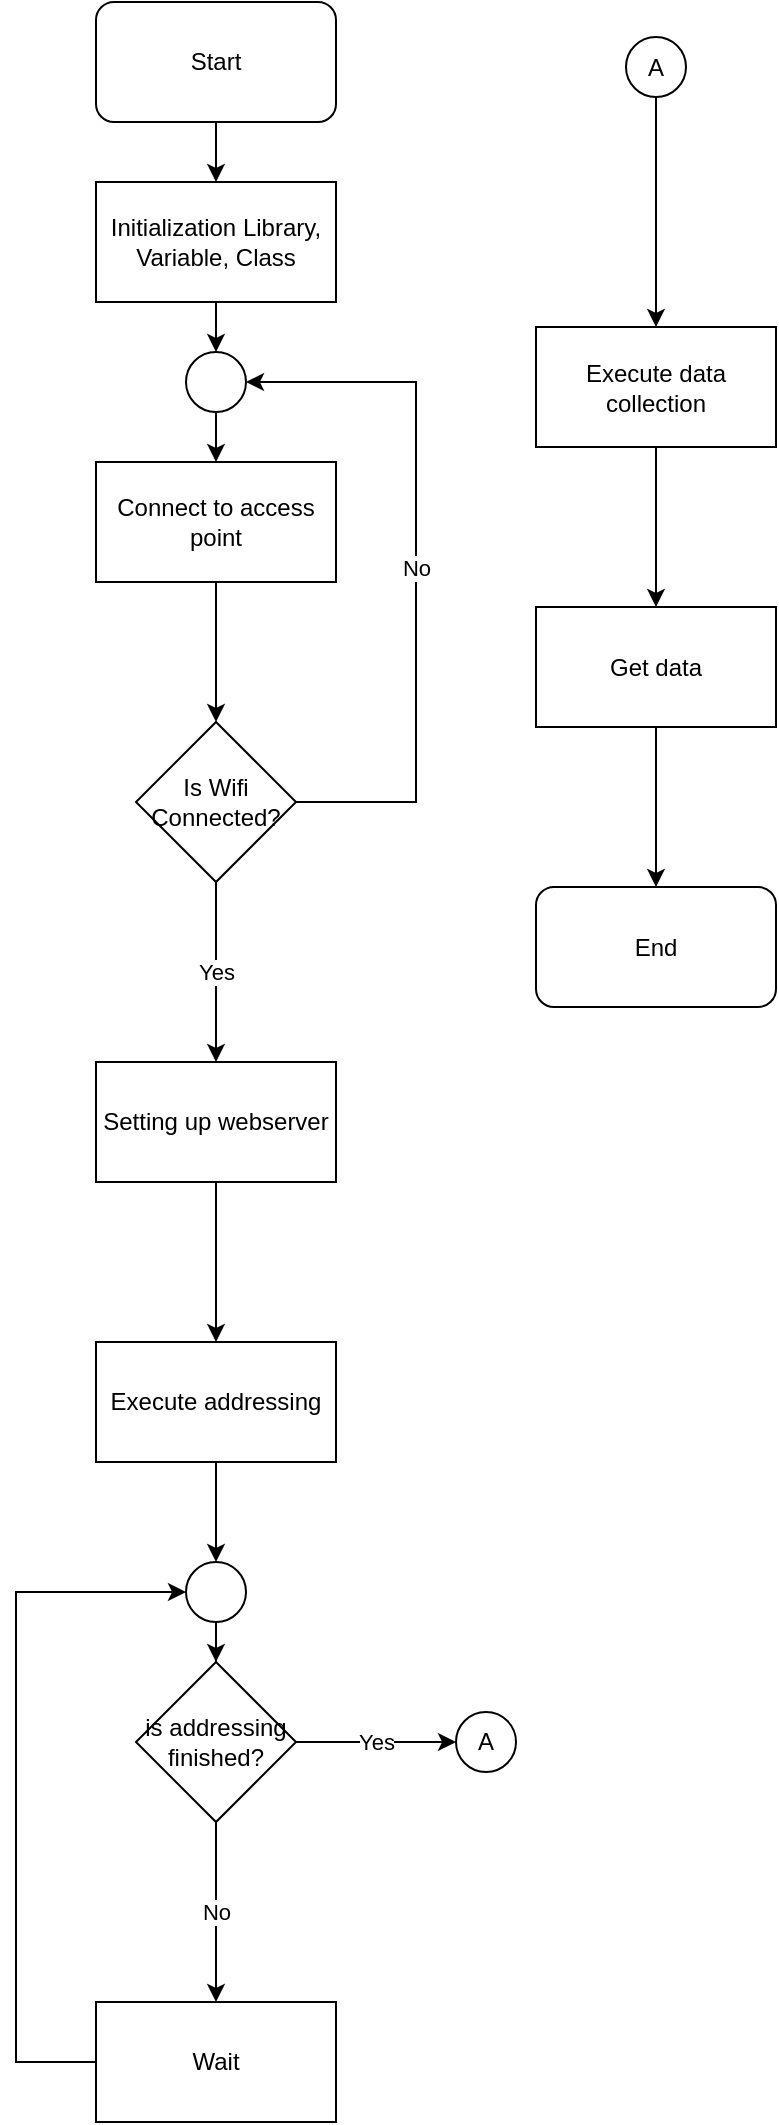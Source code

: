 <mxfile version="21.0.6" type="github"><diagram id="C5RBs43oDa-KdzZeNtuy" name="Page-1"><mxGraphModel dx="1434" dy="739" grid="1" gridSize="10" guides="1" tooltips="1" connect="1" arrows="1" fold="1" page="1" pageScale="1" pageWidth="827" pageHeight="1169" math="0" shadow="0"><root><mxCell id="WIyWlLk6GJQsqaUBKTNV-0"/><mxCell id="WIyWlLk6GJQsqaUBKTNV-1" parent="WIyWlLk6GJQsqaUBKTNV-0"/><mxCell id="ur8TyCvegiWJUB10TS5A-0" value="" style="edgeStyle=orthogonalEdgeStyle;rounded=0;orthogonalLoop=1;jettySize=auto;html=1;" edge="1" parent="WIyWlLk6GJQsqaUBKTNV-1" source="ur8TyCvegiWJUB10TS5A-1" target="ur8TyCvegiWJUB10TS5A-3"><mxGeometry relative="1" as="geometry"/></mxCell><mxCell id="ur8TyCvegiWJUB10TS5A-1" value="Start" style="rounded=1;whiteSpace=wrap;html=1;" vertex="1" parent="WIyWlLk6GJQsqaUBKTNV-1"><mxGeometry x="90" y="30" width="120" height="60" as="geometry"/></mxCell><mxCell id="ur8TyCvegiWJUB10TS5A-2" value="" style="edgeStyle=orthogonalEdgeStyle;rounded=0;orthogonalLoop=1;jettySize=auto;html=1;" edge="1" parent="WIyWlLk6GJQsqaUBKTNV-1" source="ur8TyCvegiWJUB10TS5A-3" target="ur8TyCvegiWJUB10TS5A-29"><mxGeometry relative="1" as="geometry"/></mxCell><mxCell id="ur8TyCvegiWJUB10TS5A-3" value="Initialization Library, Variable, Class" style="rounded=0;whiteSpace=wrap;html=1;" vertex="1" parent="WIyWlLk6GJQsqaUBKTNV-1"><mxGeometry x="90" y="120" width="120" height="60" as="geometry"/></mxCell><mxCell id="ur8TyCvegiWJUB10TS5A-4" value="" style="edgeStyle=orthogonalEdgeStyle;rounded=0;orthogonalLoop=1;jettySize=auto;html=1;" edge="1" parent="WIyWlLk6GJQsqaUBKTNV-1" source="ur8TyCvegiWJUB10TS5A-5" target="ur8TyCvegiWJUB10TS5A-7"><mxGeometry relative="1" as="geometry"/></mxCell><mxCell id="ur8TyCvegiWJUB10TS5A-5" value="Connect to access point" style="rounded=0;whiteSpace=wrap;html=1;" vertex="1" parent="WIyWlLk6GJQsqaUBKTNV-1"><mxGeometry x="90" y="260" width="120" height="60" as="geometry"/></mxCell><mxCell id="ur8TyCvegiWJUB10TS5A-6" value="Yes" style="edgeStyle=orthogonalEdgeStyle;rounded=0;orthogonalLoop=1;jettySize=auto;html=1;" edge="1" parent="WIyWlLk6GJQsqaUBKTNV-1" source="ur8TyCvegiWJUB10TS5A-7" target="ur8TyCvegiWJUB10TS5A-10"><mxGeometry relative="1" as="geometry"/></mxCell><mxCell id="ur8TyCvegiWJUB10TS5A-7" value="Is Wifi Connected?" style="rhombus;whiteSpace=wrap;html=1;rounded=0;" vertex="1" parent="WIyWlLk6GJQsqaUBKTNV-1"><mxGeometry x="110" y="390" width="80" height="80" as="geometry"/></mxCell><mxCell id="ur8TyCvegiWJUB10TS5A-8" value="No" style="endArrow=classic;html=1;rounded=0;entryX=1;entryY=0.5;entryDx=0;entryDy=0;" edge="1" parent="WIyWlLk6GJQsqaUBKTNV-1" source="ur8TyCvegiWJUB10TS5A-7" target="ur8TyCvegiWJUB10TS5A-29"><mxGeometry width="50" height="50" relative="1" as="geometry"><mxPoint x="190" y="480" as="sourcePoint"/><mxPoint x="260.711" y="430" as="targetPoint"/><Array as="points"><mxPoint x="250" y="430"/><mxPoint x="250" y="220"/></Array></mxGeometry></mxCell><mxCell id="ur8TyCvegiWJUB10TS5A-9" value="" style="edgeStyle=orthogonalEdgeStyle;rounded=0;orthogonalLoop=1;jettySize=auto;html=1;" edge="1" parent="WIyWlLk6GJQsqaUBKTNV-1" source="ur8TyCvegiWJUB10TS5A-10" target="ur8TyCvegiWJUB10TS5A-12"><mxGeometry relative="1" as="geometry"/></mxCell><mxCell id="ur8TyCvegiWJUB10TS5A-10" value="Setting up webserver" style="whiteSpace=wrap;html=1;rounded=0;" vertex="1" parent="WIyWlLk6GJQsqaUBKTNV-1"><mxGeometry x="90" y="560" width="120" height="60" as="geometry"/></mxCell><mxCell id="ur8TyCvegiWJUB10TS5A-11" value="" style="edgeStyle=orthogonalEdgeStyle;rounded=0;orthogonalLoop=1;jettySize=auto;html=1;" edge="1" parent="WIyWlLk6GJQsqaUBKTNV-1" source="ur8TyCvegiWJUB10TS5A-12" target="ur8TyCvegiWJUB10TS5A-26"><mxGeometry relative="1" as="geometry"/></mxCell><mxCell id="ur8TyCvegiWJUB10TS5A-12" value="Execute addressing" style="whiteSpace=wrap;html=1;rounded=0;" vertex="1" parent="WIyWlLk6GJQsqaUBKTNV-1"><mxGeometry x="90" y="700" width="120" height="60" as="geometry"/></mxCell><mxCell id="ur8TyCvegiWJUB10TS5A-13" value="No" style="edgeStyle=orthogonalEdgeStyle;rounded=0;orthogonalLoop=1;jettySize=auto;html=1;" edge="1" parent="WIyWlLk6GJQsqaUBKTNV-1" source="ur8TyCvegiWJUB10TS5A-15" target="ur8TyCvegiWJUB10TS5A-16"><mxGeometry relative="1" as="geometry"/></mxCell><mxCell id="ur8TyCvegiWJUB10TS5A-14" value="Yes" style="edgeStyle=orthogonalEdgeStyle;rounded=0;orthogonalLoop=1;jettySize=auto;html=1;" edge="1" parent="WIyWlLk6GJQsqaUBKTNV-1" source="ur8TyCvegiWJUB10TS5A-15" target="ur8TyCvegiWJUB10TS5A-18"><mxGeometry relative="1" as="geometry"/></mxCell><mxCell id="ur8TyCvegiWJUB10TS5A-15" value="is addressing finished?" style="rhombus;whiteSpace=wrap;html=1;rounded=0;" vertex="1" parent="WIyWlLk6GJQsqaUBKTNV-1"><mxGeometry x="110" y="860" width="80" height="80" as="geometry"/></mxCell><mxCell id="ur8TyCvegiWJUB10TS5A-16" value="Wait" style="whiteSpace=wrap;html=1;rounded=0;" vertex="1" parent="WIyWlLk6GJQsqaUBKTNV-1"><mxGeometry x="90" y="1030" width="120" height="60" as="geometry"/></mxCell><mxCell id="ur8TyCvegiWJUB10TS5A-17" value="" style="endArrow=classic;html=1;rounded=0;entryX=0;entryY=0.5;entryDx=0;entryDy=0;" edge="1" parent="WIyWlLk6GJQsqaUBKTNV-1" source="ur8TyCvegiWJUB10TS5A-16" target="ur8TyCvegiWJUB10TS5A-26"><mxGeometry width="50" height="50" relative="1" as="geometry"><mxPoint x="19.289" y="1110" as="sourcePoint"/><mxPoint x="19.289" y="1060" as="targetPoint"/><Array as="points"><mxPoint x="50" y="1060"/><mxPoint x="50" y="825"/></Array></mxGeometry></mxCell><mxCell id="ur8TyCvegiWJUB10TS5A-18" value="A" style="ellipse;whiteSpace=wrap;html=1;rounded=0;" vertex="1" parent="WIyWlLk6GJQsqaUBKTNV-1"><mxGeometry x="270" y="885" width="30" height="30" as="geometry"/></mxCell><mxCell id="ur8TyCvegiWJUB10TS5A-19" value="" style="edgeStyle=orthogonalEdgeStyle;rounded=0;orthogonalLoop=1;jettySize=auto;html=1;" edge="1" parent="WIyWlLk6GJQsqaUBKTNV-1" source="ur8TyCvegiWJUB10TS5A-20" target="ur8TyCvegiWJUB10TS5A-22"><mxGeometry relative="1" as="geometry"/></mxCell><mxCell id="ur8TyCvegiWJUB10TS5A-20" value="A" style="ellipse;whiteSpace=wrap;html=1;aspect=fixed;" vertex="1" parent="WIyWlLk6GJQsqaUBKTNV-1"><mxGeometry x="355" y="47.5" width="30" height="30" as="geometry"/></mxCell><mxCell id="ur8TyCvegiWJUB10TS5A-21" value="" style="edgeStyle=orthogonalEdgeStyle;rounded=0;orthogonalLoop=1;jettySize=auto;html=1;" edge="1" parent="WIyWlLk6GJQsqaUBKTNV-1" source="ur8TyCvegiWJUB10TS5A-22" target="ur8TyCvegiWJUB10TS5A-24"><mxGeometry relative="1" as="geometry"/></mxCell><mxCell id="ur8TyCvegiWJUB10TS5A-22" value="Execute data collection" style="whiteSpace=wrap;html=1;" vertex="1" parent="WIyWlLk6GJQsqaUBKTNV-1"><mxGeometry x="310" y="192.5" width="120" height="60" as="geometry"/></mxCell><mxCell id="ur8TyCvegiWJUB10TS5A-23" value="" style="edgeStyle=orthogonalEdgeStyle;rounded=0;orthogonalLoop=1;jettySize=auto;html=1;" edge="1" parent="WIyWlLk6GJQsqaUBKTNV-1" source="ur8TyCvegiWJUB10TS5A-24" target="ur8TyCvegiWJUB10TS5A-27"><mxGeometry relative="1" as="geometry"/></mxCell><mxCell id="ur8TyCvegiWJUB10TS5A-24" value="Get data" style="whiteSpace=wrap;html=1;" vertex="1" parent="WIyWlLk6GJQsqaUBKTNV-1"><mxGeometry x="310" y="332.5" width="120" height="60" as="geometry"/></mxCell><mxCell id="ur8TyCvegiWJUB10TS5A-25" value="" style="edgeStyle=orthogonalEdgeStyle;rounded=0;orthogonalLoop=1;jettySize=auto;html=1;" edge="1" parent="WIyWlLk6GJQsqaUBKTNV-1" source="ur8TyCvegiWJUB10TS5A-26" target="ur8TyCvegiWJUB10TS5A-15"><mxGeometry relative="1" as="geometry"/></mxCell><mxCell id="ur8TyCvegiWJUB10TS5A-26" value="" style="ellipse;whiteSpace=wrap;html=1;rounded=0;" vertex="1" parent="WIyWlLk6GJQsqaUBKTNV-1"><mxGeometry x="135" y="810" width="30" height="30" as="geometry"/></mxCell><mxCell id="ur8TyCvegiWJUB10TS5A-27" value="End" style="rounded=1;whiteSpace=wrap;html=1;" vertex="1" parent="WIyWlLk6GJQsqaUBKTNV-1"><mxGeometry x="310" y="472.5" width="120" height="60" as="geometry"/></mxCell><mxCell id="ur8TyCvegiWJUB10TS5A-28" value="" style="edgeStyle=orthogonalEdgeStyle;rounded=0;orthogonalLoop=1;jettySize=auto;html=1;" edge="1" parent="WIyWlLk6GJQsqaUBKTNV-1" source="ur8TyCvegiWJUB10TS5A-29" target="ur8TyCvegiWJUB10TS5A-5"><mxGeometry relative="1" as="geometry"/></mxCell><mxCell id="ur8TyCvegiWJUB10TS5A-29" value="" style="ellipse;whiteSpace=wrap;html=1;aspect=fixed;" vertex="1" parent="WIyWlLk6GJQsqaUBKTNV-1"><mxGeometry x="135" y="205" width="30" height="30" as="geometry"/></mxCell></root></mxGraphModel></diagram></mxfile>
